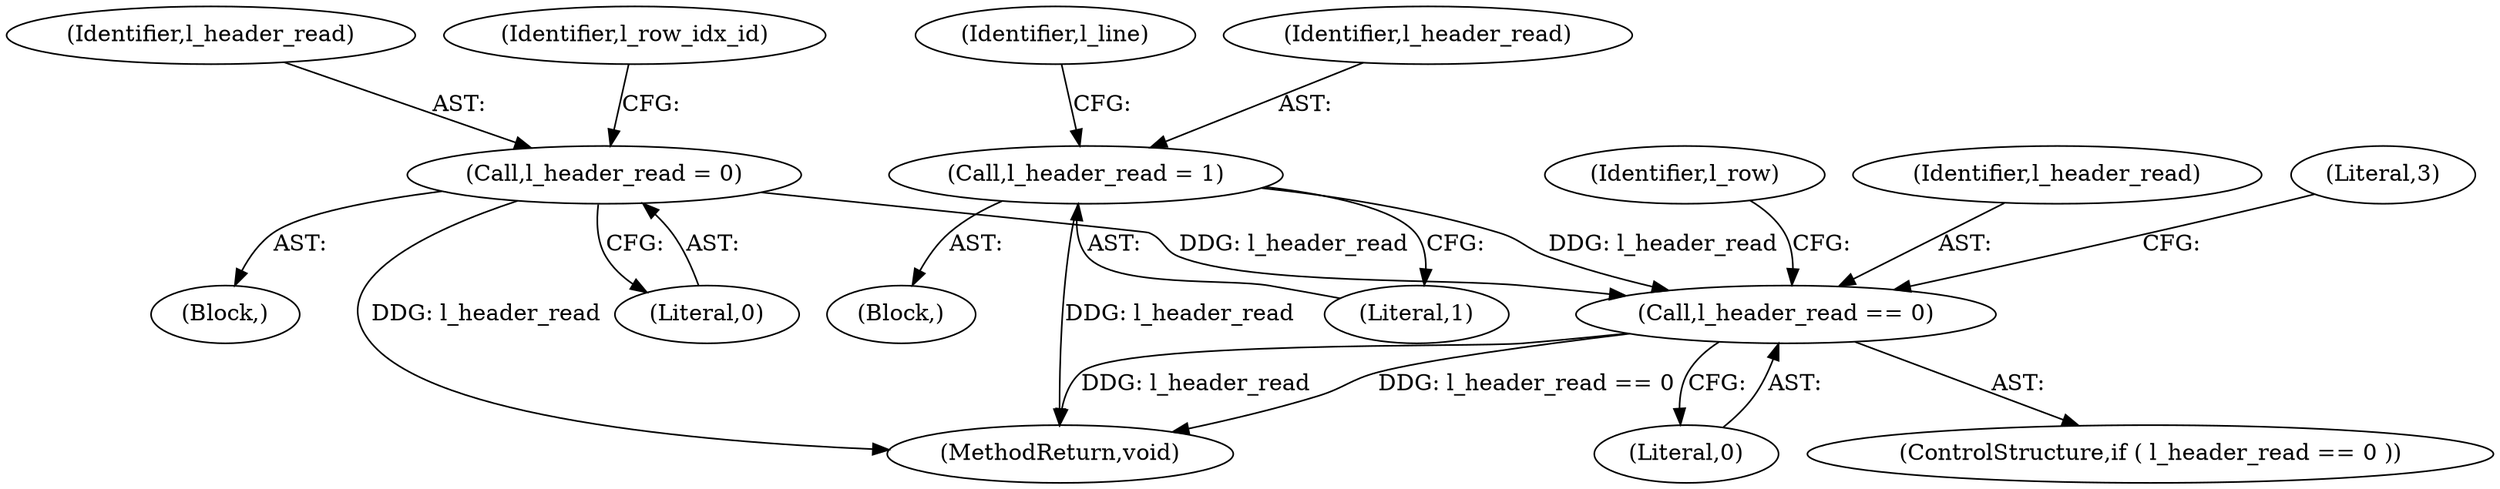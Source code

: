digraph "0_libxsmm_151481489192e6d1997f8bde52c5c425ea41741d_2@API" {
"1000217" [label="(Call,l_header_read == 0)"];
"1000138" [label="(Call,l_header_read = 0)"];
"1000407" [label="(Call,l_header_read = 1)"];
"1000216" [label="(ControlStructure,if ( l_header_read == 0 ))"];
"1000219" [label="(Literal,0)"];
"1000407" [label="(Call,l_header_read = 1)"];
"1000224" [label="(Literal,3)"];
"1000422" [label="(Identifier,l_row)"];
"1000218" [label="(Identifier,l_header_read)"];
"1000138" [label="(Call,l_header_read = 0)"];
"1000139" [label="(Identifier,l_header_read)"];
"1000409" [label="(Literal,1)"];
"1000217" [label="(Call,l_header_read == 0)"];
"1000143" [label="(Identifier,l_row_idx_id)"];
"1000166" [label="(Identifier,l_line)"];
"1000130" [label="(Block,)"];
"1000245" [label="(Block,)"];
"1000584" [label="(MethodReturn,void)"];
"1000140" [label="(Literal,0)"];
"1000408" [label="(Identifier,l_header_read)"];
"1000217" -> "1000216"  [label="AST: "];
"1000217" -> "1000219"  [label="CFG: "];
"1000218" -> "1000217"  [label="AST: "];
"1000219" -> "1000217"  [label="AST: "];
"1000224" -> "1000217"  [label="CFG: "];
"1000422" -> "1000217"  [label="CFG: "];
"1000217" -> "1000584"  [label="DDG: l_header_read == 0"];
"1000217" -> "1000584"  [label="DDG: l_header_read"];
"1000138" -> "1000217"  [label="DDG: l_header_read"];
"1000407" -> "1000217"  [label="DDG: l_header_read"];
"1000138" -> "1000130"  [label="AST: "];
"1000138" -> "1000140"  [label="CFG: "];
"1000139" -> "1000138"  [label="AST: "];
"1000140" -> "1000138"  [label="AST: "];
"1000143" -> "1000138"  [label="CFG: "];
"1000138" -> "1000584"  [label="DDG: l_header_read"];
"1000407" -> "1000245"  [label="AST: "];
"1000407" -> "1000409"  [label="CFG: "];
"1000408" -> "1000407"  [label="AST: "];
"1000409" -> "1000407"  [label="AST: "];
"1000166" -> "1000407"  [label="CFG: "];
"1000407" -> "1000584"  [label="DDG: l_header_read"];
}
